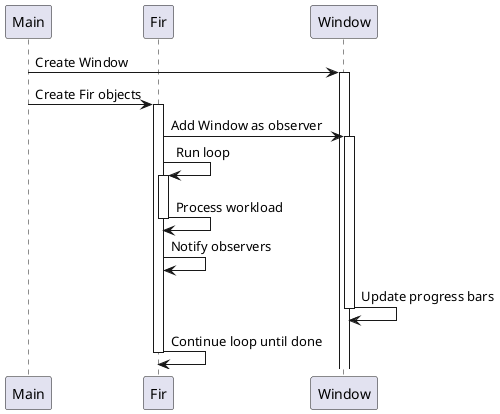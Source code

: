 @startuml
participant Main
participant Fir
participant Window

Main -> Window: Create Window
activate Window
Main -> Fir: Create Fir objects
activate Fir
Fir -> Window: Add Window as observer
activate Window
Fir -> Fir: Run loop
activate Fir
Fir -> Fir: Process workload
deactivate Fir
Fir -> Fir: Notify observers
Window -> Window: Update progress bars
deactivate Window
Fir -> Fir: Continue loop until done
deactivate Fir
deactivate Main
@enduml
